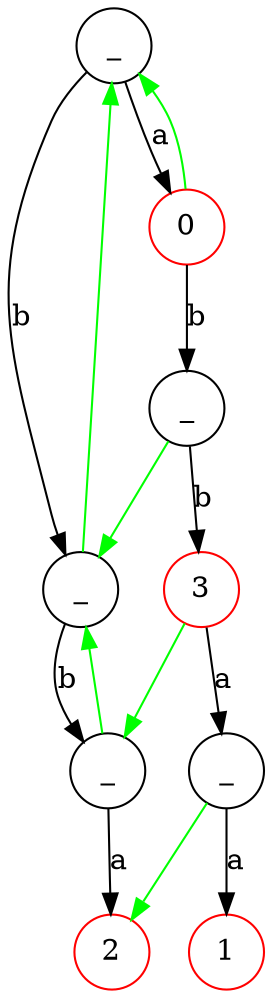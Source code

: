 digraph G{
	94018672672448[shape=circle label=_]
	94018672673008[shape=circle color=red label=0]
	94018672672448->94018672673008 [label=a]
	94018672675808[shape=circle label=_]
	94018672672448->94018672675808 [label=b]
	94018672673568[shape=circle label=_]
	94018672673008->94018672673568 [label=b]
	94018672673008->94018672672448 [color=green]
	94018672676368[shape=circle label=_]
	94018672675808->94018672676368 [label=b]
	94018672675808->94018672672448 [color=green]
	94018672674128[shape=circle color=red label=3]
	94018672673568->94018672674128 [label=b]
	94018672673568->94018672675808 [color=green]
	94018672676928[shape=circle color=red label=2]
	94018672676368->94018672676928 [label=a]
	94018672676368->94018672675808 [color=green]
	94018672674688[shape=circle label=_]
	94018672674128->94018672674688 [label=a]
	94018672674128->94018672676368 [color=green]
	94018672675248[shape=circle color=red label=1]
	94018672674688->94018672675248 [label=a]
	94018672674688->94018672676928 [color=green]
}
